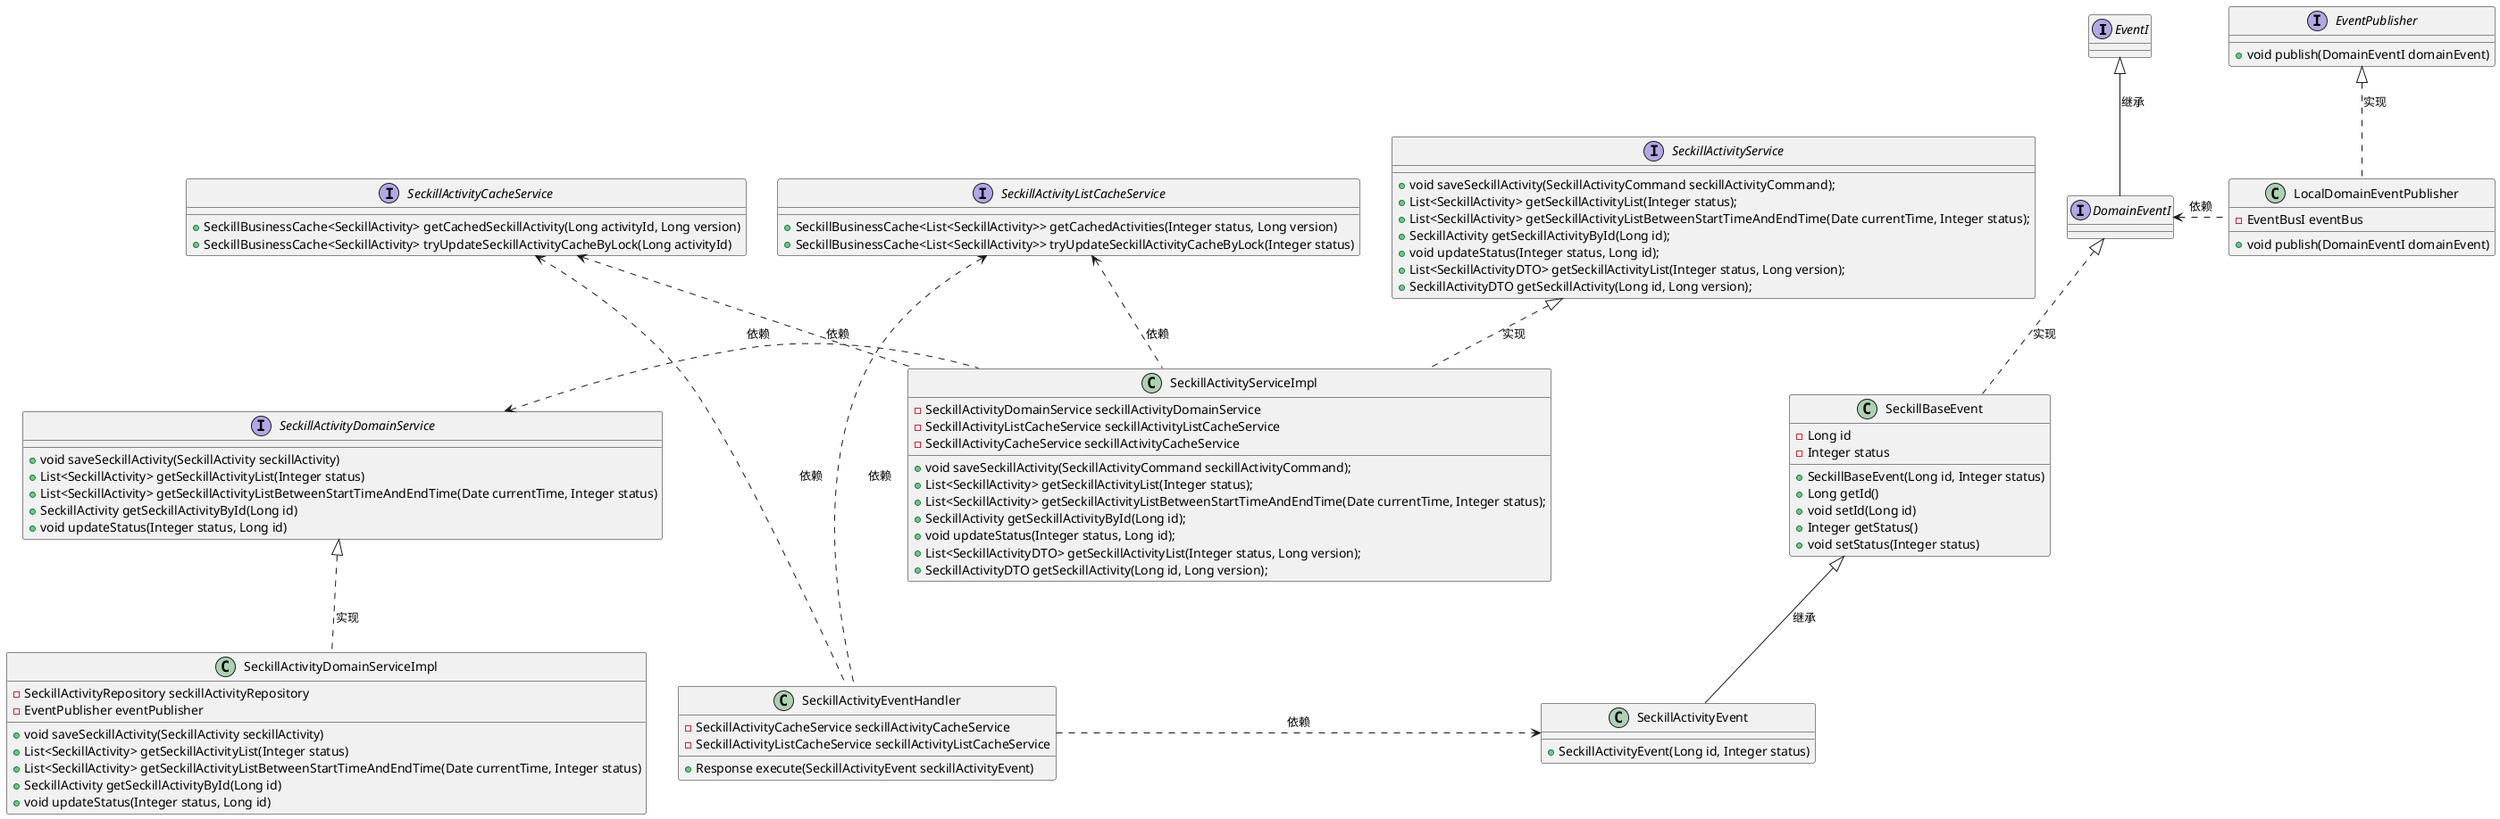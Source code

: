 @startuml
'https://plantuml.com/class-diagram


interface EventI

interface DomainEventI

interface EventPublisher{
    + void publish(DomainEventI domainEvent)
}

interface SeckillActivityCacheService{
    + SeckillBusinessCache<SeckillActivity> getCachedSeckillActivity(Long activityId, Long version)
    + SeckillBusinessCache<SeckillActivity> tryUpdateSeckillActivityCacheByLock(Long activityId)
}

interface SeckillActivityListCacheService{
    + SeckillBusinessCache<List<SeckillActivity>> getCachedActivities(Integer status, Long version)
    + SeckillBusinessCache<List<SeckillActivity>> tryUpdateSeckillActivityCacheByLock(Integer status)
}

interface SeckillActivityService {
    + void saveSeckillActivity(SeckillActivityCommand seckillActivityCommand);
    + List<SeckillActivity> getSeckillActivityList(Integer status);
    + List<SeckillActivity> getSeckillActivityListBetweenStartTimeAndEndTime(Date currentTime, Integer status);
    + SeckillActivity getSeckillActivityById(Long id);
    + void updateStatus(Integer status, Long id);
    + List<SeckillActivityDTO> getSeckillActivityList(Integer status, Long version);
    + SeckillActivityDTO getSeckillActivity(Long id, Long version);
}

class SeckillActivityServiceImpl{
    - SeckillActivityDomainService seckillActivityDomainService
    - SeckillActivityListCacheService seckillActivityListCacheService
    - SeckillActivityCacheService seckillActivityCacheService
    + void saveSeckillActivity(SeckillActivityCommand seckillActivityCommand);
    + List<SeckillActivity> getSeckillActivityList(Integer status);
    + List<SeckillActivity> getSeckillActivityListBetweenStartTimeAndEndTime(Date currentTime, Integer status);
    + SeckillActivity getSeckillActivityById(Long id);
    + void updateStatus(Integer status, Long id);
    + List<SeckillActivityDTO> getSeckillActivityList(Integer status, Long version);
    + SeckillActivityDTO getSeckillActivity(Long id, Long version);
}

interface SeckillActivityDomainService{
    + void saveSeckillActivity(SeckillActivity seckillActivity)
    + List<SeckillActivity> getSeckillActivityList(Integer status)
    + List<SeckillActivity> getSeckillActivityListBetweenStartTimeAndEndTime(Date currentTime, Integer status)
    + SeckillActivity getSeckillActivityById(Long id)
    + void updateStatus(Integer status, Long id)
}

class SeckillActivityDomainServiceImpl{
    - SeckillActivityRepository seckillActivityRepository
    - EventPublisher eventPublisher
    + void saveSeckillActivity(SeckillActivity seckillActivity)
    + List<SeckillActivity> getSeckillActivityList(Integer status)
    + List<SeckillActivity> getSeckillActivityListBetweenStartTimeAndEndTime(Date currentTime, Integer status)
    + SeckillActivity getSeckillActivityById(Long id)
    + void updateStatus(Integer status, Long id)
}

class SeckillBaseEvent{
    - Long id
    - Integer status
    + SeckillBaseEvent(Long id, Integer status)
    + Long getId()
    + void setId(Long id)
    + Integer getStatus()
    + void setStatus(Integer status)
}

class SeckillActivityEvent{
    + SeckillActivityEvent(Long id, Integer status)
}

class LocalDomainEventPublisher{
    - EventBusI eventBus
    + void publish(DomainEventI domainEvent)
}

class SeckillActivityEventHandler{
    - SeckillActivityCacheService seckillActivityCacheService
    - SeckillActivityListCacheService seckillActivityListCacheService
    + Response execute(SeckillActivityEvent seckillActivityEvent)
}

EventI <|-- DomainEventI : 继承
DomainEventI <|..  SeckillBaseEvent : 实现
SeckillActivityService <|..  SeckillActivityServiceImpl : 实现
SeckillActivityDomainService <|..  SeckillActivityDomainServiceImpl : 实现
EventPublisher <|.. LocalDomainEventPublisher : 实现
SeckillActivityDomainService <. SeckillActivityServiceImpl : 依赖
SeckillActivityCacheService <.. SeckillActivityServiceImpl : 依赖
SeckillActivityListCacheService <.. SeckillActivityServiceImpl : 依赖
DomainEventI <. LocalDomainEventPublisher : 依赖
SeckillBaseEvent <|-- SeckillActivityEvent : 继承
SeckillActivityCacheService <. SeckillActivityEventHandler : 依赖
SeckillActivityListCacheService <... SeckillActivityEventHandler : 依赖
SeckillActivityEventHandler.> SeckillActivityEvent  : 依赖
@enduml